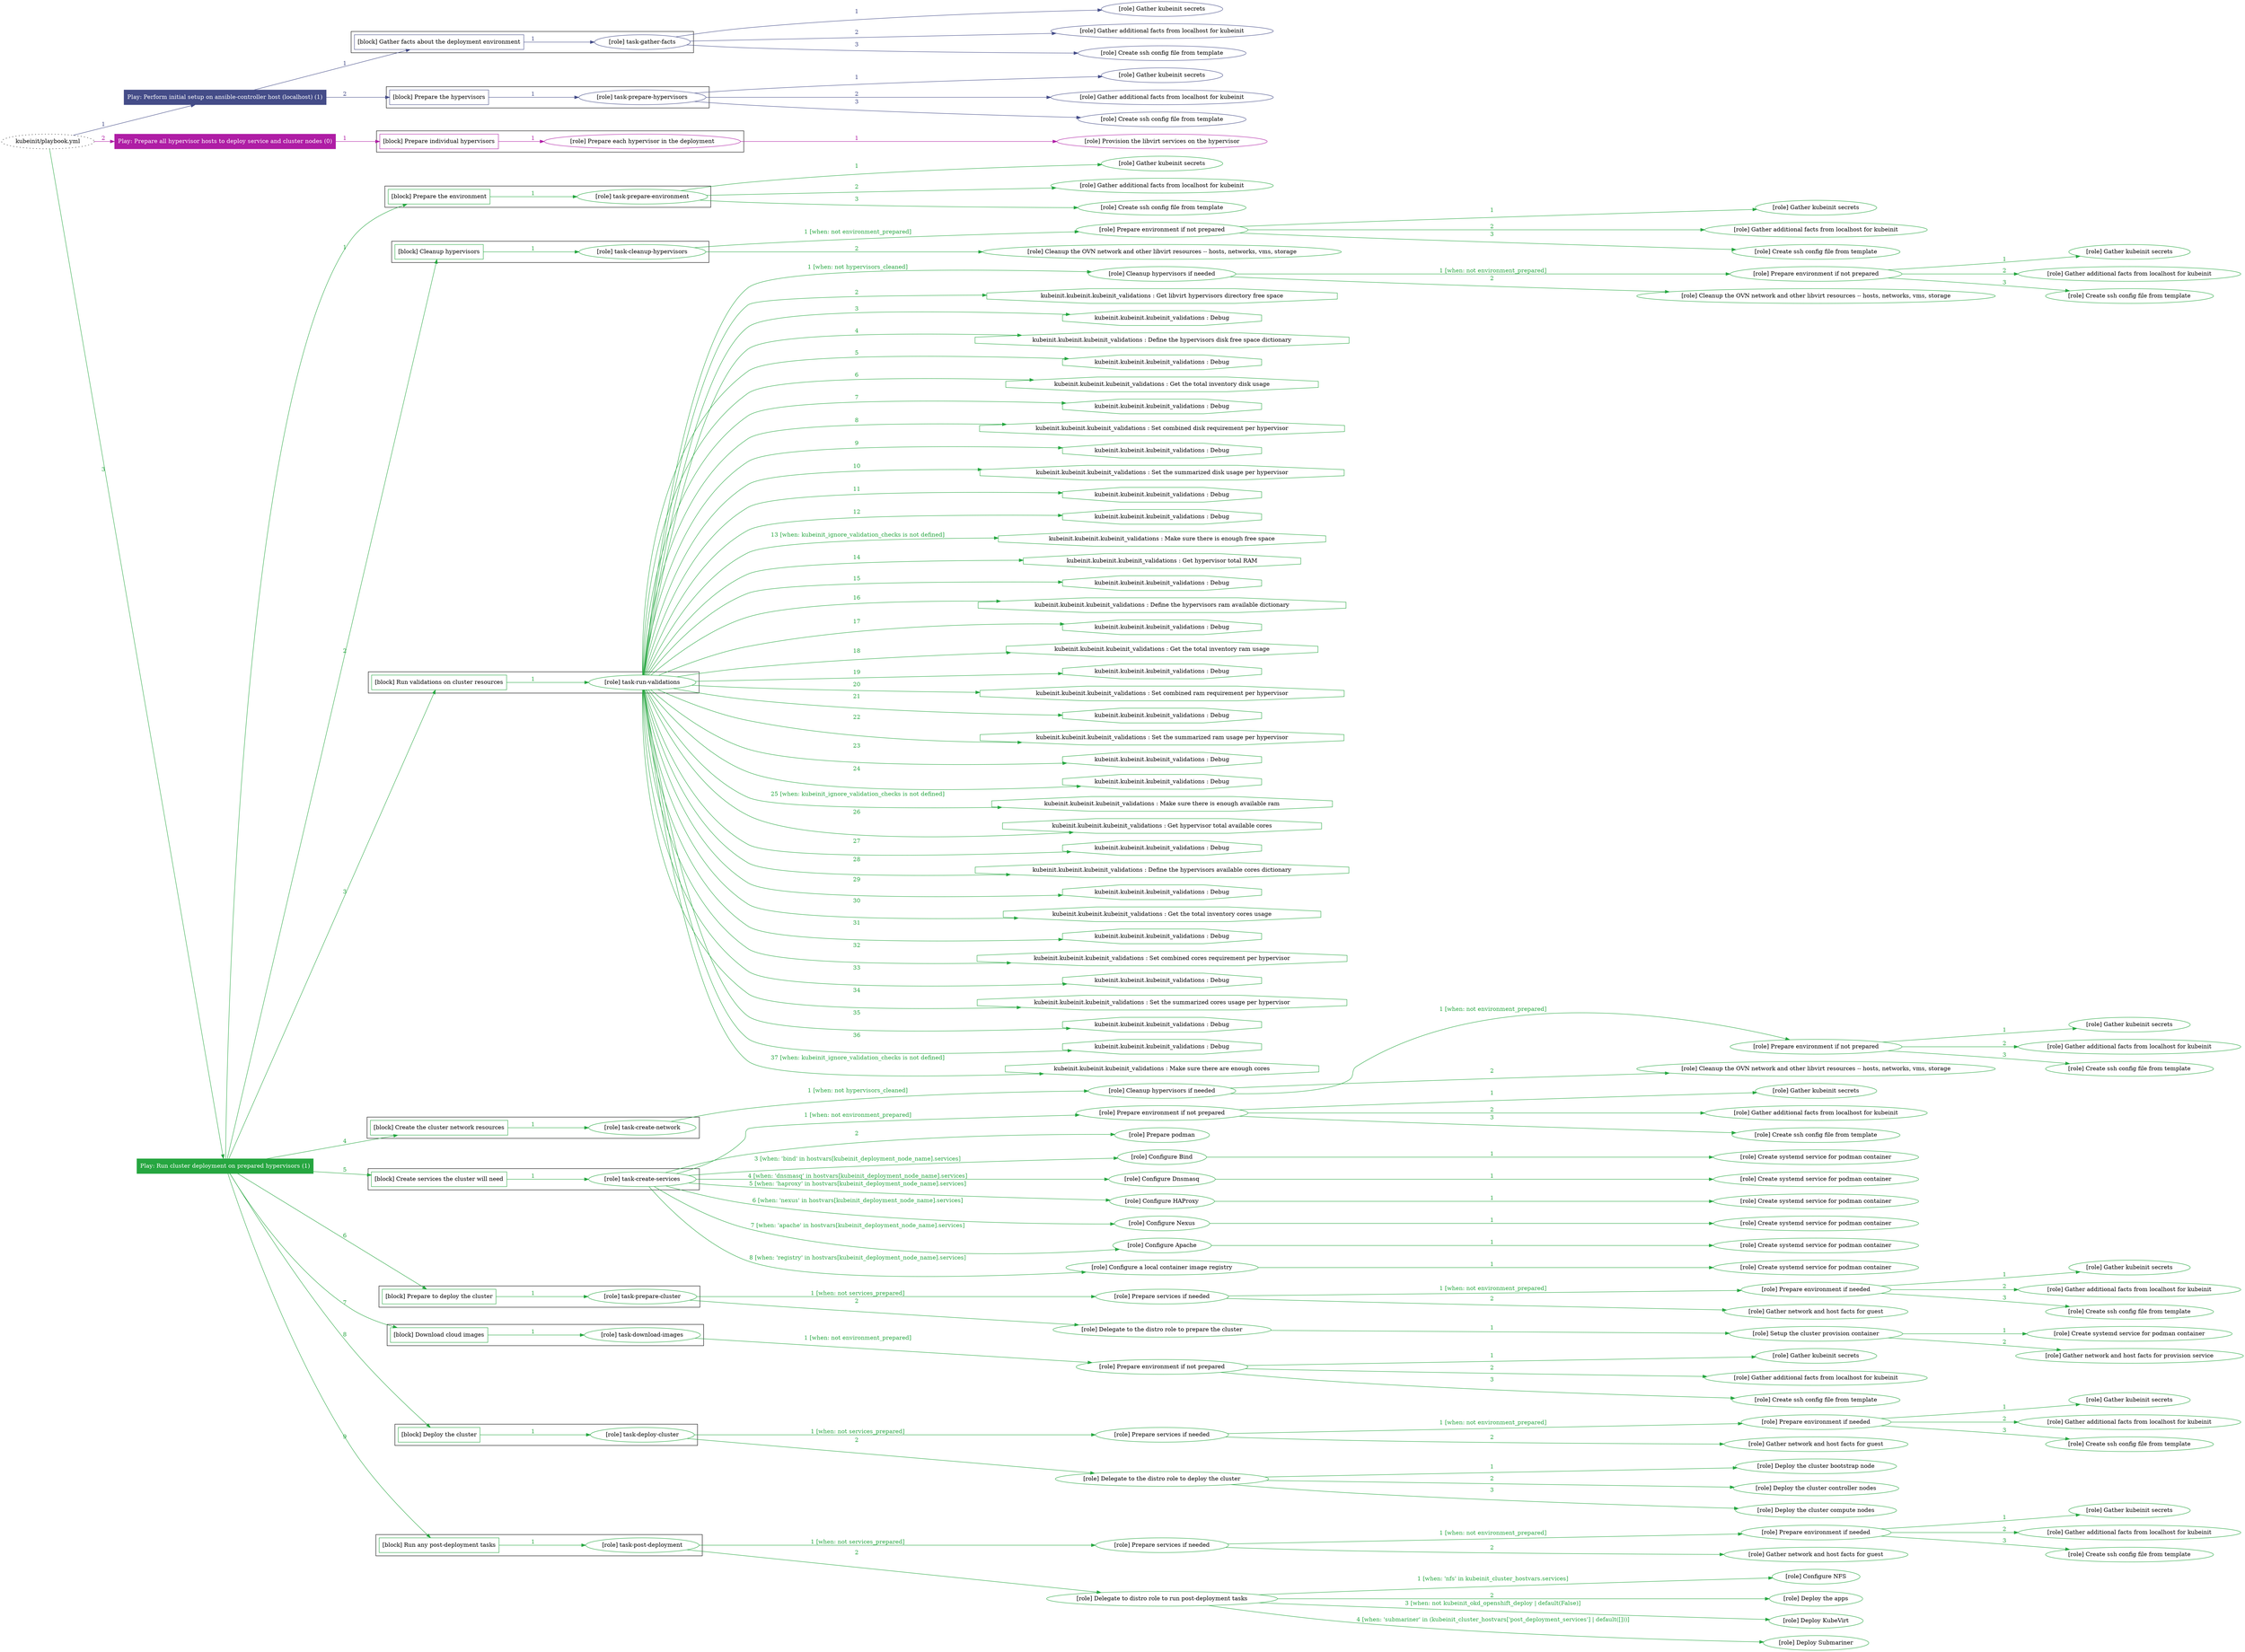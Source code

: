 digraph {
	graph [concentrate=true ordering=in rankdir=LR ratio=fill]
	edge [esep=5 sep=10]
	"kubeinit/playbook.yml" [URL="/home/runner/work/kubeinit/kubeinit/kubeinit/playbook.yml" id=playbook_51c77d20 style=dotted]
	play_8a80372f [label="Play: Perform initial setup on ansible-controller host (localhost) (1)" URL="/home/runner/work/kubeinit/kubeinit/kubeinit/playbook.yml" color="#444c88" fontcolor="#ffffff" id=play_8a80372f shape=box style=filled tooltip=localhost]
	"kubeinit/playbook.yml" -> play_8a80372f [label="1 " color="#444c88" fontcolor="#444c88" id=edge_06dd163d labeltooltip="1 " tooltip="1 "]
	subgraph "Gather kubeinit secrets" {
		role_a8908d92 [label="[role] Gather kubeinit secrets" URL="/home/runner/.ansible/collections/ansible_collections/kubeinit/kubeinit/roles/kubeinit_prepare/tasks/gather_kubeinit_facts.yml" color="#444c88" id=role_a8908d92 tooltip="Gather kubeinit secrets"]
	}
	subgraph "Gather additional facts from localhost for kubeinit" {
		role_93196a17 [label="[role] Gather additional facts from localhost for kubeinit" URL="/home/runner/.ansible/collections/ansible_collections/kubeinit/kubeinit/roles/kubeinit_prepare/tasks/gather_kubeinit_facts.yml" color="#444c88" id=role_93196a17 tooltip="Gather additional facts from localhost for kubeinit"]
	}
	subgraph "Create ssh config file from template" {
		role_f8b63e78 [label="[role] Create ssh config file from template" URL="/home/runner/.ansible/collections/ansible_collections/kubeinit/kubeinit/roles/kubeinit_prepare/tasks/gather_kubeinit_facts.yml" color="#444c88" id=role_f8b63e78 tooltip="Create ssh config file from template"]
	}
	subgraph "task-gather-facts" {
		role_32554074 [label="[role] task-gather-facts" URL="/home/runner/work/kubeinit/kubeinit/kubeinit/playbook.yml" color="#444c88" id=role_32554074 tooltip="task-gather-facts"]
		role_32554074 -> role_a8908d92 [label="1 " color="#444c88" fontcolor="#444c88" id=edge_72b01d41 labeltooltip="1 " tooltip="1 "]
		role_32554074 -> role_93196a17 [label="2 " color="#444c88" fontcolor="#444c88" id=edge_5da0762d labeltooltip="2 " tooltip="2 "]
		role_32554074 -> role_f8b63e78 [label="3 " color="#444c88" fontcolor="#444c88" id=edge_6cb1b8a8 labeltooltip="3 " tooltip="3 "]
	}
	subgraph "Gather kubeinit secrets" {
		role_a410e3ee [label="[role] Gather kubeinit secrets" URL="/home/runner/.ansible/collections/ansible_collections/kubeinit/kubeinit/roles/kubeinit_prepare/tasks/gather_kubeinit_facts.yml" color="#444c88" id=role_a410e3ee tooltip="Gather kubeinit secrets"]
	}
	subgraph "Gather additional facts from localhost for kubeinit" {
		role_1a948e29 [label="[role] Gather additional facts from localhost for kubeinit" URL="/home/runner/.ansible/collections/ansible_collections/kubeinit/kubeinit/roles/kubeinit_prepare/tasks/gather_kubeinit_facts.yml" color="#444c88" id=role_1a948e29 tooltip="Gather additional facts from localhost for kubeinit"]
	}
	subgraph "Create ssh config file from template" {
		role_e65728d4 [label="[role] Create ssh config file from template" URL="/home/runner/.ansible/collections/ansible_collections/kubeinit/kubeinit/roles/kubeinit_prepare/tasks/gather_kubeinit_facts.yml" color="#444c88" id=role_e65728d4 tooltip="Create ssh config file from template"]
	}
	subgraph "task-prepare-hypervisors" {
		role_4c6cba98 [label="[role] task-prepare-hypervisors" URL="/home/runner/work/kubeinit/kubeinit/kubeinit/playbook.yml" color="#444c88" id=role_4c6cba98 tooltip="task-prepare-hypervisors"]
		role_4c6cba98 -> role_a410e3ee [label="1 " color="#444c88" fontcolor="#444c88" id=edge_3980ddc7 labeltooltip="1 " tooltip="1 "]
		role_4c6cba98 -> role_1a948e29 [label="2 " color="#444c88" fontcolor="#444c88" id=edge_324332d3 labeltooltip="2 " tooltip="2 "]
		role_4c6cba98 -> role_e65728d4 [label="3 " color="#444c88" fontcolor="#444c88" id=edge_57b89b4f labeltooltip="3 " tooltip="3 "]
	}
	subgraph "Play: Perform initial setup on ansible-controller host (localhost) (1)" {
		play_8a80372f -> block_e12aa7e9 [label=1 color="#444c88" fontcolor="#444c88" id=edge_59575871 labeltooltip=1 tooltip=1]
		subgraph cluster_block_e12aa7e9 {
			block_e12aa7e9 [label="[block] Gather facts about the deployment environment" URL="/home/runner/work/kubeinit/kubeinit/kubeinit/playbook.yml" color="#444c88" id=block_e12aa7e9 labeltooltip="Gather facts about the deployment environment" shape=box tooltip="Gather facts about the deployment environment"]
			block_e12aa7e9 -> role_32554074 [label="1 " color="#444c88" fontcolor="#444c88" id=edge_306a6fd1 labeltooltip="1 " tooltip="1 "]
		}
		play_8a80372f -> block_f9a291a0 [label=2 color="#444c88" fontcolor="#444c88" id=edge_3befd176 labeltooltip=2 tooltip=2]
		subgraph cluster_block_f9a291a0 {
			block_f9a291a0 [label="[block] Prepare the hypervisors" URL="/home/runner/work/kubeinit/kubeinit/kubeinit/playbook.yml" color="#444c88" id=block_f9a291a0 labeltooltip="Prepare the hypervisors" shape=box tooltip="Prepare the hypervisors"]
			block_f9a291a0 -> role_4c6cba98 [label="1 " color="#444c88" fontcolor="#444c88" id=edge_6bbb6e7f labeltooltip="1 " tooltip="1 "]
		}
	}
	play_2bbd8524 [label="Play: Prepare all hypervisor hosts to deploy service and cluster nodes (0)" URL="/home/runner/work/kubeinit/kubeinit/kubeinit/playbook.yml" color="#af1da5" fontcolor="#ffffff" id=play_2bbd8524 shape=box style=filled tooltip="Play: Prepare all hypervisor hosts to deploy service and cluster nodes (0)"]
	"kubeinit/playbook.yml" -> play_2bbd8524 [label="2 " color="#af1da5" fontcolor="#af1da5" id=edge_ffbacde1 labeltooltip="2 " tooltip="2 "]
	subgraph "Provision the libvirt services on the hypervisor" {
		role_8a170098 [label="[role] Provision the libvirt services on the hypervisor" URL="/home/runner/.ansible/collections/ansible_collections/kubeinit/kubeinit/roles/kubeinit_prepare/tasks/prepare_hypervisor.yml" color="#af1da5" id=role_8a170098 tooltip="Provision the libvirt services on the hypervisor"]
	}
	subgraph "Prepare each hypervisor in the deployment" {
		role_c2ada220 [label="[role] Prepare each hypervisor in the deployment" URL="/home/runner/work/kubeinit/kubeinit/kubeinit/playbook.yml" color="#af1da5" id=role_c2ada220 tooltip="Prepare each hypervisor in the deployment"]
		role_c2ada220 -> role_8a170098 [label="1 " color="#af1da5" fontcolor="#af1da5" id=edge_124770a4 labeltooltip="1 " tooltip="1 "]
	}
	subgraph "Play: Prepare all hypervisor hosts to deploy service and cluster nodes (0)" {
		play_2bbd8524 -> block_9ad1a11c [label=1 color="#af1da5" fontcolor="#af1da5" id=edge_7fa048d1 labeltooltip=1 tooltip=1]
		subgraph cluster_block_9ad1a11c {
			block_9ad1a11c [label="[block] Prepare individual hypervisors" URL="/home/runner/work/kubeinit/kubeinit/kubeinit/playbook.yml" color="#af1da5" id=block_9ad1a11c labeltooltip="Prepare individual hypervisors" shape=box tooltip="Prepare individual hypervisors"]
			block_9ad1a11c -> role_c2ada220 [label="1 " color="#af1da5" fontcolor="#af1da5" id=edge_427c77bf labeltooltip="1 " tooltip="1 "]
		}
	}
	play_72b50c83 [label="Play: Run cluster deployment on prepared hypervisors (1)" URL="/home/runner/work/kubeinit/kubeinit/kubeinit/playbook.yml" color="#26a640" fontcolor="#ffffff" id=play_72b50c83 shape=box style=filled tooltip=localhost]
	"kubeinit/playbook.yml" -> play_72b50c83 [label="3 " color="#26a640" fontcolor="#26a640" id=edge_d31336dd labeltooltip="3 " tooltip="3 "]
	subgraph "Gather kubeinit secrets" {
		role_713c314d [label="[role] Gather kubeinit secrets" URL="/home/runner/.ansible/collections/ansible_collections/kubeinit/kubeinit/roles/kubeinit_prepare/tasks/gather_kubeinit_facts.yml" color="#26a640" id=role_713c314d tooltip="Gather kubeinit secrets"]
	}
	subgraph "Gather additional facts from localhost for kubeinit" {
		role_19a96282 [label="[role] Gather additional facts from localhost for kubeinit" URL="/home/runner/.ansible/collections/ansible_collections/kubeinit/kubeinit/roles/kubeinit_prepare/tasks/gather_kubeinit_facts.yml" color="#26a640" id=role_19a96282 tooltip="Gather additional facts from localhost for kubeinit"]
	}
	subgraph "Create ssh config file from template" {
		role_cd95cdf9 [label="[role] Create ssh config file from template" URL="/home/runner/.ansible/collections/ansible_collections/kubeinit/kubeinit/roles/kubeinit_prepare/tasks/gather_kubeinit_facts.yml" color="#26a640" id=role_cd95cdf9 tooltip="Create ssh config file from template"]
	}
	subgraph "task-prepare-environment" {
		role_9decf906 [label="[role] task-prepare-environment" URL="/home/runner/work/kubeinit/kubeinit/kubeinit/playbook.yml" color="#26a640" id=role_9decf906 tooltip="task-prepare-environment"]
		role_9decf906 -> role_713c314d [label="1 " color="#26a640" fontcolor="#26a640" id=edge_ef58e2a3 labeltooltip="1 " tooltip="1 "]
		role_9decf906 -> role_19a96282 [label="2 " color="#26a640" fontcolor="#26a640" id=edge_e352e698 labeltooltip="2 " tooltip="2 "]
		role_9decf906 -> role_cd95cdf9 [label="3 " color="#26a640" fontcolor="#26a640" id=edge_48d1c934 labeltooltip="3 " tooltip="3 "]
	}
	subgraph "Gather kubeinit secrets" {
		role_fba57734 [label="[role] Gather kubeinit secrets" URL="/home/runner/.ansible/collections/ansible_collections/kubeinit/kubeinit/roles/kubeinit_prepare/tasks/gather_kubeinit_facts.yml" color="#26a640" id=role_fba57734 tooltip="Gather kubeinit secrets"]
	}
	subgraph "Gather additional facts from localhost for kubeinit" {
		role_56ec65d1 [label="[role] Gather additional facts from localhost for kubeinit" URL="/home/runner/.ansible/collections/ansible_collections/kubeinit/kubeinit/roles/kubeinit_prepare/tasks/gather_kubeinit_facts.yml" color="#26a640" id=role_56ec65d1 tooltip="Gather additional facts from localhost for kubeinit"]
	}
	subgraph "Create ssh config file from template" {
		role_019df5cf [label="[role] Create ssh config file from template" URL="/home/runner/.ansible/collections/ansible_collections/kubeinit/kubeinit/roles/kubeinit_prepare/tasks/gather_kubeinit_facts.yml" color="#26a640" id=role_019df5cf tooltip="Create ssh config file from template"]
	}
	subgraph "Prepare environment if not prepared" {
		role_a1da745a [label="[role] Prepare environment if not prepared" URL="/home/runner/.ansible/collections/ansible_collections/kubeinit/kubeinit/roles/kubeinit_prepare/tasks/cleanup_hypervisors.yml" color="#26a640" id=role_a1da745a tooltip="Prepare environment if not prepared"]
		role_a1da745a -> role_fba57734 [label="1 " color="#26a640" fontcolor="#26a640" id=edge_b1846edb labeltooltip="1 " tooltip="1 "]
		role_a1da745a -> role_56ec65d1 [label="2 " color="#26a640" fontcolor="#26a640" id=edge_e7032feb labeltooltip="2 " tooltip="2 "]
		role_a1da745a -> role_019df5cf [label="3 " color="#26a640" fontcolor="#26a640" id=edge_25e38689 labeltooltip="3 " tooltip="3 "]
	}
	subgraph "Cleanup the OVN network and other libvirt resources -- hosts, networks, vms, storage" {
		role_4dc093a6 [label="[role] Cleanup the OVN network and other libvirt resources -- hosts, networks, vms, storage" URL="/home/runner/.ansible/collections/ansible_collections/kubeinit/kubeinit/roles/kubeinit_prepare/tasks/cleanup_hypervisors.yml" color="#26a640" id=role_4dc093a6 tooltip="Cleanup the OVN network and other libvirt resources -- hosts, networks, vms, storage"]
	}
	subgraph "task-cleanup-hypervisors" {
		role_1bd3c3b2 [label="[role] task-cleanup-hypervisors" URL="/home/runner/work/kubeinit/kubeinit/kubeinit/playbook.yml" color="#26a640" id=role_1bd3c3b2 tooltip="task-cleanup-hypervisors"]
		role_1bd3c3b2 -> role_a1da745a [label="1 [when: not environment_prepared]" color="#26a640" fontcolor="#26a640" id=edge_1998ac39 labeltooltip="1 [when: not environment_prepared]" tooltip="1 [when: not environment_prepared]"]
		role_1bd3c3b2 -> role_4dc093a6 [label="2 " color="#26a640" fontcolor="#26a640" id=edge_7aec18bd labeltooltip="2 " tooltip="2 "]
	}
	subgraph "Gather kubeinit secrets" {
		role_025e2419 [label="[role] Gather kubeinit secrets" URL="/home/runner/.ansible/collections/ansible_collections/kubeinit/kubeinit/roles/kubeinit_prepare/tasks/gather_kubeinit_facts.yml" color="#26a640" id=role_025e2419 tooltip="Gather kubeinit secrets"]
	}
	subgraph "Gather additional facts from localhost for kubeinit" {
		role_9ff29bcb [label="[role] Gather additional facts from localhost for kubeinit" URL="/home/runner/.ansible/collections/ansible_collections/kubeinit/kubeinit/roles/kubeinit_prepare/tasks/gather_kubeinit_facts.yml" color="#26a640" id=role_9ff29bcb tooltip="Gather additional facts from localhost for kubeinit"]
	}
	subgraph "Create ssh config file from template" {
		role_9785391e [label="[role] Create ssh config file from template" URL="/home/runner/.ansible/collections/ansible_collections/kubeinit/kubeinit/roles/kubeinit_prepare/tasks/gather_kubeinit_facts.yml" color="#26a640" id=role_9785391e tooltip="Create ssh config file from template"]
	}
	subgraph "Prepare environment if not prepared" {
		role_7219b047 [label="[role] Prepare environment if not prepared" URL="/home/runner/.ansible/collections/ansible_collections/kubeinit/kubeinit/roles/kubeinit_prepare/tasks/cleanup_hypervisors.yml" color="#26a640" id=role_7219b047 tooltip="Prepare environment if not prepared"]
		role_7219b047 -> role_025e2419 [label="1 " color="#26a640" fontcolor="#26a640" id=edge_53d9e13b labeltooltip="1 " tooltip="1 "]
		role_7219b047 -> role_9ff29bcb [label="2 " color="#26a640" fontcolor="#26a640" id=edge_1deb97ef labeltooltip="2 " tooltip="2 "]
		role_7219b047 -> role_9785391e [label="3 " color="#26a640" fontcolor="#26a640" id=edge_fa89f279 labeltooltip="3 " tooltip="3 "]
	}
	subgraph "Cleanup the OVN network and other libvirt resources -- hosts, networks, vms, storage" {
		role_f47936b2 [label="[role] Cleanup the OVN network and other libvirt resources -- hosts, networks, vms, storage" URL="/home/runner/.ansible/collections/ansible_collections/kubeinit/kubeinit/roles/kubeinit_prepare/tasks/cleanup_hypervisors.yml" color="#26a640" id=role_f47936b2 tooltip="Cleanup the OVN network and other libvirt resources -- hosts, networks, vms, storage"]
	}
	subgraph "Cleanup hypervisors if needed" {
		role_ea2319a2 [label="[role] Cleanup hypervisors if needed" URL="/home/runner/.ansible/collections/ansible_collections/kubeinit/kubeinit/roles/kubeinit_validations/tasks/main.yml" color="#26a640" id=role_ea2319a2 tooltip="Cleanup hypervisors if needed"]
		role_ea2319a2 -> role_7219b047 [label="1 [when: not environment_prepared]" color="#26a640" fontcolor="#26a640" id=edge_b7fd1b54 labeltooltip="1 [when: not environment_prepared]" tooltip="1 [when: not environment_prepared]"]
		role_ea2319a2 -> role_f47936b2 [label="2 " color="#26a640" fontcolor="#26a640" id=edge_88353693 labeltooltip="2 " tooltip="2 "]
	}
	subgraph "task-run-validations" {
		role_e25eae32 [label="[role] task-run-validations" URL="/home/runner/work/kubeinit/kubeinit/kubeinit/playbook.yml" color="#26a640" id=role_e25eae32 tooltip="task-run-validations"]
		role_e25eae32 -> role_ea2319a2 [label="1 [when: not hypervisors_cleaned]" color="#26a640" fontcolor="#26a640" id=edge_77b5cb89 labeltooltip="1 [when: not hypervisors_cleaned]" tooltip="1 [when: not hypervisors_cleaned]"]
		task_821eff3d [label="kubeinit.kubeinit.kubeinit_validations : Get libvirt hypervisors directory free space" URL="/home/runner/.ansible/collections/ansible_collections/kubeinit/kubeinit/roles/kubeinit_validations/tasks/10_libvirt_free_space.yml" color="#26a640" id=task_821eff3d shape=octagon tooltip="kubeinit.kubeinit.kubeinit_validations : Get libvirt hypervisors directory free space"]
		role_e25eae32 -> task_821eff3d [label="2 " color="#26a640" fontcolor="#26a640" id=edge_8752409d labeltooltip="2 " tooltip="2 "]
		task_31bdd39a [label="kubeinit.kubeinit.kubeinit_validations : Debug" URL="/home/runner/.ansible/collections/ansible_collections/kubeinit/kubeinit/roles/kubeinit_validations/tasks/10_libvirt_free_space.yml" color="#26a640" id=task_31bdd39a shape=octagon tooltip="kubeinit.kubeinit.kubeinit_validations : Debug"]
		role_e25eae32 -> task_31bdd39a [label="3 " color="#26a640" fontcolor="#26a640" id=edge_11ab8c56 labeltooltip="3 " tooltip="3 "]
		task_639454d9 [label="kubeinit.kubeinit.kubeinit_validations : Define the hypervisors disk free space dictionary" URL="/home/runner/.ansible/collections/ansible_collections/kubeinit/kubeinit/roles/kubeinit_validations/tasks/10_libvirt_free_space.yml" color="#26a640" id=task_639454d9 shape=octagon tooltip="kubeinit.kubeinit.kubeinit_validations : Define the hypervisors disk free space dictionary"]
		role_e25eae32 -> task_639454d9 [label="4 " color="#26a640" fontcolor="#26a640" id=edge_7b0aeacb labeltooltip="4 " tooltip="4 "]
		task_50cbc7b4 [label="kubeinit.kubeinit.kubeinit_validations : Debug" URL="/home/runner/.ansible/collections/ansible_collections/kubeinit/kubeinit/roles/kubeinit_validations/tasks/10_libvirt_free_space.yml" color="#26a640" id=task_50cbc7b4 shape=octagon tooltip="kubeinit.kubeinit.kubeinit_validations : Debug"]
		role_e25eae32 -> task_50cbc7b4 [label="5 " color="#26a640" fontcolor="#26a640" id=edge_d3958965 labeltooltip="5 " tooltip="5 "]
		task_4e81c7f4 [label="kubeinit.kubeinit.kubeinit_validations : Get the total inventory disk usage" URL="/home/runner/.ansible/collections/ansible_collections/kubeinit/kubeinit/roles/kubeinit_validations/tasks/10_libvirt_free_space.yml" color="#26a640" id=task_4e81c7f4 shape=octagon tooltip="kubeinit.kubeinit.kubeinit_validations : Get the total inventory disk usage"]
		role_e25eae32 -> task_4e81c7f4 [label="6 " color="#26a640" fontcolor="#26a640" id=edge_36f6bd67 labeltooltip="6 " tooltip="6 "]
		task_6baa8211 [label="kubeinit.kubeinit.kubeinit_validations : Debug" URL="/home/runner/.ansible/collections/ansible_collections/kubeinit/kubeinit/roles/kubeinit_validations/tasks/10_libvirt_free_space.yml" color="#26a640" id=task_6baa8211 shape=octagon tooltip="kubeinit.kubeinit.kubeinit_validations : Debug"]
		role_e25eae32 -> task_6baa8211 [label="7 " color="#26a640" fontcolor="#26a640" id=edge_e115e8f1 labeltooltip="7 " tooltip="7 "]
		task_5618b467 [label="kubeinit.kubeinit.kubeinit_validations : Set combined disk requirement per hypervisor" URL="/home/runner/.ansible/collections/ansible_collections/kubeinit/kubeinit/roles/kubeinit_validations/tasks/10_libvirt_free_space.yml" color="#26a640" id=task_5618b467 shape=octagon tooltip="kubeinit.kubeinit.kubeinit_validations : Set combined disk requirement per hypervisor"]
		role_e25eae32 -> task_5618b467 [label="8 " color="#26a640" fontcolor="#26a640" id=edge_a907d5f5 labeltooltip="8 " tooltip="8 "]
		task_e92d875b [label="kubeinit.kubeinit.kubeinit_validations : Debug" URL="/home/runner/.ansible/collections/ansible_collections/kubeinit/kubeinit/roles/kubeinit_validations/tasks/10_libvirt_free_space.yml" color="#26a640" id=task_e92d875b shape=octagon tooltip="kubeinit.kubeinit.kubeinit_validations : Debug"]
		role_e25eae32 -> task_e92d875b [label="9 " color="#26a640" fontcolor="#26a640" id=edge_606593e4 labeltooltip="9 " tooltip="9 "]
		task_7af0259f [label="kubeinit.kubeinit.kubeinit_validations : Set the summarized disk usage per hypervisor" URL="/home/runner/.ansible/collections/ansible_collections/kubeinit/kubeinit/roles/kubeinit_validations/tasks/10_libvirt_free_space.yml" color="#26a640" id=task_7af0259f shape=octagon tooltip="kubeinit.kubeinit.kubeinit_validations : Set the summarized disk usage per hypervisor"]
		role_e25eae32 -> task_7af0259f [label="10 " color="#26a640" fontcolor="#26a640" id=edge_e8dba7d3 labeltooltip="10 " tooltip="10 "]
		task_c891cc3d [label="kubeinit.kubeinit.kubeinit_validations : Debug" URL="/home/runner/.ansible/collections/ansible_collections/kubeinit/kubeinit/roles/kubeinit_validations/tasks/10_libvirt_free_space.yml" color="#26a640" id=task_c891cc3d shape=octagon tooltip="kubeinit.kubeinit.kubeinit_validations : Debug"]
		role_e25eae32 -> task_c891cc3d [label="11 " color="#26a640" fontcolor="#26a640" id=edge_42ec493e labeltooltip="11 " tooltip="11 "]
		task_bed41d33 [label="kubeinit.kubeinit.kubeinit_validations : Debug" URL="/home/runner/.ansible/collections/ansible_collections/kubeinit/kubeinit/roles/kubeinit_validations/tasks/10_libvirt_free_space.yml" color="#26a640" id=task_bed41d33 shape=octagon tooltip="kubeinit.kubeinit.kubeinit_validations : Debug"]
		role_e25eae32 -> task_bed41d33 [label="12 " color="#26a640" fontcolor="#26a640" id=edge_8b1f6e40 labeltooltip="12 " tooltip="12 "]
		task_12903d99 [label="kubeinit.kubeinit.kubeinit_validations : Make sure there is enough free space" URL="/home/runner/.ansible/collections/ansible_collections/kubeinit/kubeinit/roles/kubeinit_validations/tasks/10_libvirt_free_space.yml" color="#26a640" id=task_12903d99 shape=octagon tooltip="kubeinit.kubeinit.kubeinit_validations : Make sure there is enough free space"]
		role_e25eae32 -> task_12903d99 [label="13 [when: kubeinit_ignore_validation_checks is not defined]" color="#26a640" fontcolor="#26a640" id=edge_76ba6769 labeltooltip="13 [when: kubeinit_ignore_validation_checks is not defined]" tooltip="13 [when: kubeinit_ignore_validation_checks is not defined]"]
		task_b2cd8414 [label="kubeinit.kubeinit.kubeinit_validations : Get hypervisor total RAM" URL="/home/runner/.ansible/collections/ansible_collections/kubeinit/kubeinit/roles/kubeinit_validations/tasks/20_libvirt_available_ram.yml" color="#26a640" id=task_b2cd8414 shape=octagon tooltip="kubeinit.kubeinit.kubeinit_validations : Get hypervisor total RAM"]
		role_e25eae32 -> task_b2cd8414 [label="14 " color="#26a640" fontcolor="#26a640" id=edge_c2def00f labeltooltip="14 " tooltip="14 "]
		task_8049055e [label="kubeinit.kubeinit.kubeinit_validations : Debug" URL="/home/runner/.ansible/collections/ansible_collections/kubeinit/kubeinit/roles/kubeinit_validations/tasks/20_libvirt_available_ram.yml" color="#26a640" id=task_8049055e shape=octagon tooltip="kubeinit.kubeinit.kubeinit_validations : Debug"]
		role_e25eae32 -> task_8049055e [label="15 " color="#26a640" fontcolor="#26a640" id=edge_895d3772 labeltooltip="15 " tooltip="15 "]
		task_c847a214 [label="kubeinit.kubeinit.kubeinit_validations : Define the hypervisors ram available dictionary" URL="/home/runner/.ansible/collections/ansible_collections/kubeinit/kubeinit/roles/kubeinit_validations/tasks/20_libvirt_available_ram.yml" color="#26a640" id=task_c847a214 shape=octagon tooltip="kubeinit.kubeinit.kubeinit_validations : Define the hypervisors ram available dictionary"]
		role_e25eae32 -> task_c847a214 [label="16 " color="#26a640" fontcolor="#26a640" id=edge_2039bcf5 labeltooltip="16 " tooltip="16 "]
		task_bcea53f7 [label="kubeinit.kubeinit.kubeinit_validations : Debug" URL="/home/runner/.ansible/collections/ansible_collections/kubeinit/kubeinit/roles/kubeinit_validations/tasks/20_libvirt_available_ram.yml" color="#26a640" id=task_bcea53f7 shape=octagon tooltip="kubeinit.kubeinit.kubeinit_validations : Debug"]
		role_e25eae32 -> task_bcea53f7 [label="17 " color="#26a640" fontcolor="#26a640" id=edge_309a61ae labeltooltip="17 " tooltip="17 "]
		task_813811cf [label="kubeinit.kubeinit.kubeinit_validations : Get the total inventory ram usage" URL="/home/runner/.ansible/collections/ansible_collections/kubeinit/kubeinit/roles/kubeinit_validations/tasks/20_libvirt_available_ram.yml" color="#26a640" id=task_813811cf shape=octagon tooltip="kubeinit.kubeinit.kubeinit_validations : Get the total inventory ram usage"]
		role_e25eae32 -> task_813811cf [label="18 " color="#26a640" fontcolor="#26a640" id=edge_5ae306d5 labeltooltip="18 " tooltip="18 "]
		task_2fc409be [label="kubeinit.kubeinit.kubeinit_validations : Debug" URL="/home/runner/.ansible/collections/ansible_collections/kubeinit/kubeinit/roles/kubeinit_validations/tasks/20_libvirt_available_ram.yml" color="#26a640" id=task_2fc409be shape=octagon tooltip="kubeinit.kubeinit.kubeinit_validations : Debug"]
		role_e25eae32 -> task_2fc409be [label="19 " color="#26a640" fontcolor="#26a640" id=edge_af1adfdc labeltooltip="19 " tooltip="19 "]
		task_97d836f7 [label="kubeinit.kubeinit.kubeinit_validations : Set combined ram requirement per hypervisor" URL="/home/runner/.ansible/collections/ansible_collections/kubeinit/kubeinit/roles/kubeinit_validations/tasks/20_libvirt_available_ram.yml" color="#26a640" id=task_97d836f7 shape=octagon tooltip="kubeinit.kubeinit.kubeinit_validations : Set combined ram requirement per hypervisor"]
		role_e25eae32 -> task_97d836f7 [label="20 " color="#26a640" fontcolor="#26a640" id=edge_1a996182 labeltooltip="20 " tooltip="20 "]
		task_b6076ed8 [label="kubeinit.kubeinit.kubeinit_validations : Debug" URL="/home/runner/.ansible/collections/ansible_collections/kubeinit/kubeinit/roles/kubeinit_validations/tasks/20_libvirt_available_ram.yml" color="#26a640" id=task_b6076ed8 shape=octagon tooltip="kubeinit.kubeinit.kubeinit_validations : Debug"]
		role_e25eae32 -> task_b6076ed8 [label="21 " color="#26a640" fontcolor="#26a640" id=edge_f5c8e8ce labeltooltip="21 " tooltip="21 "]
		task_371158ea [label="kubeinit.kubeinit.kubeinit_validations : Set the summarized ram usage per hypervisor" URL="/home/runner/.ansible/collections/ansible_collections/kubeinit/kubeinit/roles/kubeinit_validations/tasks/20_libvirt_available_ram.yml" color="#26a640" id=task_371158ea shape=octagon tooltip="kubeinit.kubeinit.kubeinit_validations : Set the summarized ram usage per hypervisor"]
		role_e25eae32 -> task_371158ea [label="22 " color="#26a640" fontcolor="#26a640" id=edge_dff71eba labeltooltip="22 " tooltip="22 "]
		task_1dd6e924 [label="kubeinit.kubeinit.kubeinit_validations : Debug" URL="/home/runner/.ansible/collections/ansible_collections/kubeinit/kubeinit/roles/kubeinit_validations/tasks/20_libvirt_available_ram.yml" color="#26a640" id=task_1dd6e924 shape=octagon tooltip="kubeinit.kubeinit.kubeinit_validations : Debug"]
		role_e25eae32 -> task_1dd6e924 [label="23 " color="#26a640" fontcolor="#26a640" id=edge_d19f9d07 labeltooltip="23 " tooltip="23 "]
		task_13b4a18c [label="kubeinit.kubeinit.kubeinit_validations : Debug" URL="/home/runner/.ansible/collections/ansible_collections/kubeinit/kubeinit/roles/kubeinit_validations/tasks/20_libvirt_available_ram.yml" color="#26a640" id=task_13b4a18c shape=octagon tooltip="kubeinit.kubeinit.kubeinit_validations : Debug"]
		role_e25eae32 -> task_13b4a18c [label="24 " color="#26a640" fontcolor="#26a640" id=edge_3bc2295d labeltooltip="24 " tooltip="24 "]
		task_2198eede [label="kubeinit.kubeinit.kubeinit_validations : Make sure there is enough available ram" URL="/home/runner/.ansible/collections/ansible_collections/kubeinit/kubeinit/roles/kubeinit_validations/tasks/20_libvirt_available_ram.yml" color="#26a640" id=task_2198eede shape=octagon tooltip="kubeinit.kubeinit.kubeinit_validations : Make sure there is enough available ram"]
		role_e25eae32 -> task_2198eede [label="25 [when: kubeinit_ignore_validation_checks is not defined]" color="#26a640" fontcolor="#26a640" id=edge_d1e97947 labeltooltip="25 [when: kubeinit_ignore_validation_checks is not defined]" tooltip="25 [when: kubeinit_ignore_validation_checks is not defined]"]
		task_ed79aa0b [label="kubeinit.kubeinit.kubeinit_validations : Get hypervisor total available cores" URL="/home/runner/.ansible/collections/ansible_collections/kubeinit/kubeinit/roles/kubeinit_validations/tasks/30_libvirt_check_cpu_cores.yml" color="#26a640" id=task_ed79aa0b shape=octagon tooltip="kubeinit.kubeinit.kubeinit_validations : Get hypervisor total available cores"]
		role_e25eae32 -> task_ed79aa0b [label="26 " color="#26a640" fontcolor="#26a640" id=edge_1c65e66b labeltooltip="26 " tooltip="26 "]
		task_594cc4bd [label="kubeinit.kubeinit.kubeinit_validations : Debug" URL="/home/runner/.ansible/collections/ansible_collections/kubeinit/kubeinit/roles/kubeinit_validations/tasks/30_libvirt_check_cpu_cores.yml" color="#26a640" id=task_594cc4bd shape=octagon tooltip="kubeinit.kubeinit.kubeinit_validations : Debug"]
		role_e25eae32 -> task_594cc4bd [label="27 " color="#26a640" fontcolor="#26a640" id=edge_303fb4e7 labeltooltip="27 " tooltip="27 "]
		task_24ff99a6 [label="kubeinit.kubeinit.kubeinit_validations : Define the hypervisors available cores dictionary" URL="/home/runner/.ansible/collections/ansible_collections/kubeinit/kubeinit/roles/kubeinit_validations/tasks/30_libvirt_check_cpu_cores.yml" color="#26a640" id=task_24ff99a6 shape=octagon tooltip="kubeinit.kubeinit.kubeinit_validations : Define the hypervisors available cores dictionary"]
		role_e25eae32 -> task_24ff99a6 [label="28 " color="#26a640" fontcolor="#26a640" id=edge_b8ea6d9c labeltooltip="28 " tooltip="28 "]
		task_ffd25a1c [label="kubeinit.kubeinit.kubeinit_validations : Debug" URL="/home/runner/.ansible/collections/ansible_collections/kubeinit/kubeinit/roles/kubeinit_validations/tasks/30_libvirt_check_cpu_cores.yml" color="#26a640" id=task_ffd25a1c shape=octagon tooltip="kubeinit.kubeinit.kubeinit_validations : Debug"]
		role_e25eae32 -> task_ffd25a1c [label="29 " color="#26a640" fontcolor="#26a640" id=edge_e911c1c3 labeltooltip="29 " tooltip="29 "]
		task_9336e39e [label="kubeinit.kubeinit.kubeinit_validations : Get the total inventory cores usage" URL="/home/runner/.ansible/collections/ansible_collections/kubeinit/kubeinit/roles/kubeinit_validations/tasks/30_libvirt_check_cpu_cores.yml" color="#26a640" id=task_9336e39e shape=octagon tooltip="kubeinit.kubeinit.kubeinit_validations : Get the total inventory cores usage"]
		role_e25eae32 -> task_9336e39e [label="30 " color="#26a640" fontcolor="#26a640" id=edge_58a06080 labeltooltip="30 " tooltip="30 "]
		task_67526a0a [label="kubeinit.kubeinit.kubeinit_validations : Debug" URL="/home/runner/.ansible/collections/ansible_collections/kubeinit/kubeinit/roles/kubeinit_validations/tasks/30_libvirt_check_cpu_cores.yml" color="#26a640" id=task_67526a0a shape=octagon tooltip="kubeinit.kubeinit.kubeinit_validations : Debug"]
		role_e25eae32 -> task_67526a0a [label="31 " color="#26a640" fontcolor="#26a640" id=edge_03c43be9 labeltooltip="31 " tooltip="31 "]
		task_2531d9de [label="kubeinit.kubeinit.kubeinit_validations : Set combined cores requirement per hypervisor" URL="/home/runner/.ansible/collections/ansible_collections/kubeinit/kubeinit/roles/kubeinit_validations/tasks/30_libvirt_check_cpu_cores.yml" color="#26a640" id=task_2531d9de shape=octagon tooltip="kubeinit.kubeinit.kubeinit_validations : Set combined cores requirement per hypervisor"]
		role_e25eae32 -> task_2531d9de [label="32 " color="#26a640" fontcolor="#26a640" id=edge_83034a67 labeltooltip="32 " tooltip="32 "]
		task_ab55fd4b [label="kubeinit.kubeinit.kubeinit_validations : Debug" URL="/home/runner/.ansible/collections/ansible_collections/kubeinit/kubeinit/roles/kubeinit_validations/tasks/30_libvirt_check_cpu_cores.yml" color="#26a640" id=task_ab55fd4b shape=octagon tooltip="kubeinit.kubeinit.kubeinit_validations : Debug"]
		role_e25eae32 -> task_ab55fd4b [label="33 " color="#26a640" fontcolor="#26a640" id=edge_0a3aa490 labeltooltip="33 " tooltip="33 "]
		task_48d48902 [label="kubeinit.kubeinit.kubeinit_validations : Set the summarized cores usage per hypervisor" URL="/home/runner/.ansible/collections/ansible_collections/kubeinit/kubeinit/roles/kubeinit_validations/tasks/30_libvirt_check_cpu_cores.yml" color="#26a640" id=task_48d48902 shape=octagon tooltip="kubeinit.kubeinit.kubeinit_validations : Set the summarized cores usage per hypervisor"]
		role_e25eae32 -> task_48d48902 [label="34 " color="#26a640" fontcolor="#26a640" id=edge_1dba578c labeltooltip="34 " tooltip="34 "]
		task_3e047454 [label="kubeinit.kubeinit.kubeinit_validations : Debug" URL="/home/runner/.ansible/collections/ansible_collections/kubeinit/kubeinit/roles/kubeinit_validations/tasks/30_libvirt_check_cpu_cores.yml" color="#26a640" id=task_3e047454 shape=octagon tooltip="kubeinit.kubeinit.kubeinit_validations : Debug"]
		role_e25eae32 -> task_3e047454 [label="35 " color="#26a640" fontcolor="#26a640" id=edge_e1887842 labeltooltip="35 " tooltip="35 "]
		task_709bd6ad [label="kubeinit.kubeinit.kubeinit_validations : Debug" URL="/home/runner/.ansible/collections/ansible_collections/kubeinit/kubeinit/roles/kubeinit_validations/tasks/30_libvirt_check_cpu_cores.yml" color="#26a640" id=task_709bd6ad shape=octagon tooltip="kubeinit.kubeinit.kubeinit_validations : Debug"]
		role_e25eae32 -> task_709bd6ad [label="36 " color="#26a640" fontcolor="#26a640" id=edge_5bd82893 labeltooltip="36 " tooltip="36 "]
		task_672885ec [label="kubeinit.kubeinit.kubeinit_validations : Make sure there are enough cores" URL="/home/runner/.ansible/collections/ansible_collections/kubeinit/kubeinit/roles/kubeinit_validations/tasks/30_libvirt_check_cpu_cores.yml" color="#26a640" id=task_672885ec shape=octagon tooltip="kubeinit.kubeinit.kubeinit_validations : Make sure there are enough cores"]
		role_e25eae32 -> task_672885ec [label="37 [when: kubeinit_ignore_validation_checks is not defined]" color="#26a640" fontcolor="#26a640" id=edge_ea1a63f3 labeltooltip="37 [when: kubeinit_ignore_validation_checks is not defined]" tooltip="37 [when: kubeinit_ignore_validation_checks is not defined]"]
	}
	subgraph "Gather kubeinit secrets" {
		role_6d391321 [label="[role] Gather kubeinit secrets" URL="/home/runner/.ansible/collections/ansible_collections/kubeinit/kubeinit/roles/kubeinit_prepare/tasks/gather_kubeinit_facts.yml" color="#26a640" id=role_6d391321 tooltip="Gather kubeinit secrets"]
	}
	subgraph "Gather additional facts from localhost for kubeinit" {
		role_a67cb08f [label="[role] Gather additional facts from localhost for kubeinit" URL="/home/runner/.ansible/collections/ansible_collections/kubeinit/kubeinit/roles/kubeinit_prepare/tasks/gather_kubeinit_facts.yml" color="#26a640" id=role_a67cb08f tooltip="Gather additional facts from localhost for kubeinit"]
	}
	subgraph "Create ssh config file from template" {
		role_81d4e179 [label="[role] Create ssh config file from template" URL="/home/runner/.ansible/collections/ansible_collections/kubeinit/kubeinit/roles/kubeinit_prepare/tasks/gather_kubeinit_facts.yml" color="#26a640" id=role_81d4e179 tooltip="Create ssh config file from template"]
	}
	subgraph "Prepare environment if not prepared" {
		role_43cf89c6 [label="[role] Prepare environment if not prepared" URL="/home/runner/.ansible/collections/ansible_collections/kubeinit/kubeinit/roles/kubeinit_prepare/tasks/cleanup_hypervisors.yml" color="#26a640" id=role_43cf89c6 tooltip="Prepare environment if not prepared"]
		role_43cf89c6 -> role_6d391321 [label="1 " color="#26a640" fontcolor="#26a640" id=edge_18cbae35 labeltooltip="1 " tooltip="1 "]
		role_43cf89c6 -> role_a67cb08f [label="2 " color="#26a640" fontcolor="#26a640" id=edge_348f3463 labeltooltip="2 " tooltip="2 "]
		role_43cf89c6 -> role_81d4e179 [label="3 " color="#26a640" fontcolor="#26a640" id=edge_4d61ab52 labeltooltip="3 " tooltip="3 "]
	}
	subgraph "Cleanup the OVN network and other libvirt resources -- hosts, networks, vms, storage" {
		role_ebfa6c46 [label="[role] Cleanup the OVN network and other libvirt resources -- hosts, networks, vms, storage" URL="/home/runner/.ansible/collections/ansible_collections/kubeinit/kubeinit/roles/kubeinit_prepare/tasks/cleanup_hypervisors.yml" color="#26a640" id=role_ebfa6c46 tooltip="Cleanup the OVN network and other libvirt resources -- hosts, networks, vms, storage"]
	}
	subgraph "Cleanup hypervisors if needed" {
		role_ca5bad5d [label="[role] Cleanup hypervisors if needed" URL="/home/runner/.ansible/collections/ansible_collections/kubeinit/kubeinit/roles/kubeinit_libvirt/tasks/create_network.yml" color="#26a640" id=role_ca5bad5d tooltip="Cleanup hypervisors if needed"]
		role_ca5bad5d -> role_43cf89c6 [label="1 [when: not environment_prepared]" color="#26a640" fontcolor="#26a640" id=edge_dd2c0fcd labeltooltip="1 [when: not environment_prepared]" tooltip="1 [when: not environment_prepared]"]
		role_ca5bad5d -> role_ebfa6c46 [label="2 " color="#26a640" fontcolor="#26a640" id=edge_e3cc29a9 labeltooltip="2 " tooltip="2 "]
	}
	subgraph "task-create-network" {
		role_af182e95 [label="[role] task-create-network" URL="/home/runner/work/kubeinit/kubeinit/kubeinit/playbook.yml" color="#26a640" id=role_af182e95 tooltip="task-create-network"]
		role_af182e95 -> role_ca5bad5d [label="1 [when: not hypervisors_cleaned]" color="#26a640" fontcolor="#26a640" id=edge_5930a05e labeltooltip="1 [when: not hypervisors_cleaned]" tooltip="1 [when: not hypervisors_cleaned]"]
	}
	subgraph "Gather kubeinit secrets" {
		role_fe32c03c [label="[role] Gather kubeinit secrets" URL="/home/runner/.ansible/collections/ansible_collections/kubeinit/kubeinit/roles/kubeinit_prepare/tasks/gather_kubeinit_facts.yml" color="#26a640" id=role_fe32c03c tooltip="Gather kubeinit secrets"]
	}
	subgraph "Gather additional facts from localhost for kubeinit" {
		role_d9d6313a [label="[role] Gather additional facts from localhost for kubeinit" URL="/home/runner/.ansible/collections/ansible_collections/kubeinit/kubeinit/roles/kubeinit_prepare/tasks/gather_kubeinit_facts.yml" color="#26a640" id=role_d9d6313a tooltip="Gather additional facts from localhost for kubeinit"]
	}
	subgraph "Create ssh config file from template" {
		role_77f0b726 [label="[role] Create ssh config file from template" URL="/home/runner/.ansible/collections/ansible_collections/kubeinit/kubeinit/roles/kubeinit_prepare/tasks/gather_kubeinit_facts.yml" color="#26a640" id=role_77f0b726 tooltip="Create ssh config file from template"]
	}
	subgraph "Prepare environment if not prepared" {
		role_f5c930a5 [label="[role] Prepare environment if not prepared" URL="/home/runner/.ansible/collections/ansible_collections/kubeinit/kubeinit/roles/kubeinit_services/tasks/main.yml" color="#26a640" id=role_f5c930a5 tooltip="Prepare environment if not prepared"]
		role_f5c930a5 -> role_fe32c03c [label="1 " color="#26a640" fontcolor="#26a640" id=edge_6605b69f labeltooltip="1 " tooltip="1 "]
		role_f5c930a5 -> role_d9d6313a [label="2 " color="#26a640" fontcolor="#26a640" id=edge_3889e524 labeltooltip="2 " tooltip="2 "]
		role_f5c930a5 -> role_77f0b726 [label="3 " color="#26a640" fontcolor="#26a640" id=edge_f2fe0996 labeltooltip="3 " tooltip="3 "]
	}
	subgraph "Prepare podman" {
		role_a4a0227c [label="[role] Prepare podman" URL="/home/runner/.ansible/collections/ansible_collections/kubeinit/kubeinit/roles/kubeinit_services/tasks/00_create_service_pod.yml" color="#26a640" id=role_a4a0227c tooltip="Prepare podman"]
	}
	subgraph "Create systemd service for podman container" {
		role_dea7a8f9 [label="[role] Create systemd service for podman container" URL="/home/runner/.ansible/collections/ansible_collections/kubeinit/kubeinit/roles/kubeinit_bind/tasks/main.yml" color="#26a640" id=role_dea7a8f9 tooltip="Create systemd service for podman container"]
	}
	subgraph "Configure Bind" {
		role_cebe4dce [label="[role] Configure Bind" URL="/home/runner/.ansible/collections/ansible_collections/kubeinit/kubeinit/roles/kubeinit_services/tasks/start_services_containers.yml" color="#26a640" id=role_cebe4dce tooltip="Configure Bind"]
		role_cebe4dce -> role_dea7a8f9 [label="1 " color="#26a640" fontcolor="#26a640" id=edge_93819cfe labeltooltip="1 " tooltip="1 "]
	}
	subgraph "Create systemd service for podman container" {
		role_8e222791 [label="[role] Create systemd service for podman container" URL="/home/runner/.ansible/collections/ansible_collections/kubeinit/kubeinit/roles/kubeinit_dnsmasq/tasks/main.yml" color="#26a640" id=role_8e222791 tooltip="Create systemd service for podman container"]
	}
	subgraph "Configure Dnsmasq" {
		role_51869ce9 [label="[role] Configure Dnsmasq" URL="/home/runner/.ansible/collections/ansible_collections/kubeinit/kubeinit/roles/kubeinit_services/tasks/start_services_containers.yml" color="#26a640" id=role_51869ce9 tooltip="Configure Dnsmasq"]
		role_51869ce9 -> role_8e222791 [label="1 " color="#26a640" fontcolor="#26a640" id=edge_0dd6058b labeltooltip="1 " tooltip="1 "]
	}
	subgraph "Create systemd service for podman container" {
		role_9ac1b914 [label="[role] Create systemd service for podman container" URL="/home/runner/.ansible/collections/ansible_collections/kubeinit/kubeinit/roles/kubeinit_haproxy/tasks/main.yml" color="#26a640" id=role_9ac1b914 tooltip="Create systemd service for podman container"]
	}
	subgraph "Configure HAProxy" {
		role_eb163b30 [label="[role] Configure HAProxy" URL="/home/runner/.ansible/collections/ansible_collections/kubeinit/kubeinit/roles/kubeinit_services/tasks/start_services_containers.yml" color="#26a640" id=role_eb163b30 tooltip="Configure HAProxy"]
		role_eb163b30 -> role_9ac1b914 [label="1 " color="#26a640" fontcolor="#26a640" id=edge_3528f604 labeltooltip="1 " tooltip="1 "]
	}
	subgraph "Create systemd service for podman container" {
		role_d229b27a [label="[role] Create systemd service for podman container" URL="/home/runner/.ansible/collections/ansible_collections/kubeinit/kubeinit/roles/kubeinit_nexus/tasks/main.yml" color="#26a640" id=role_d229b27a tooltip="Create systemd service for podman container"]
	}
	subgraph "Configure Nexus" {
		role_bf97e5da [label="[role] Configure Nexus" URL="/home/runner/.ansible/collections/ansible_collections/kubeinit/kubeinit/roles/kubeinit_services/tasks/start_services_containers.yml" color="#26a640" id=role_bf97e5da tooltip="Configure Nexus"]
		role_bf97e5da -> role_d229b27a [label="1 " color="#26a640" fontcolor="#26a640" id=edge_1d6a2bd1 labeltooltip="1 " tooltip="1 "]
	}
	subgraph "Create systemd service for podman container" {
		role_bbd1146f [label="[role] Create systemd service for podman container" URL="/home/runner/.ansible/collections/ansible_collections/kubeinit/kubeinit/roles/kubeinit_apache/tasks/main.yml" color="#26a640" id=role_bbd1146f tooltip="Create systemd service for podman container"]
	}
	subgraph "Configure Apache" {
		role_0e5429d1 [label="[role] Configure Apache" URL="/home/runner/.ansible/collections/ansible_collections/kubeinit/kubeinit/roles/kubeinit_services/tasks/start_services_containers.yml" color="#26a640" id=role_0e5429d1 tooltip="Configure Apache"]
		role_0e5429d1 -> role_bbd1146f [label="1 " color="#26a640" fontcolor="#26a640" id=edge_b1bbda7d labeltooltip="1 " tooltip="1 "]
	}
	subgraph "Create systemd service for podman container" {
		role_29bf07e2 [label="[role] Create systemd service for podman container" URL="/home/runner/.ansible/collections/ansible_collections/kubeinit/kubeinit/roles/kubeinit_registry/tasks/main.yml" color="#26a640" id=role_29bf07e2 tooltip="Create systemd service for podman container"]
	}
	subgraph "Configure a local container image registry" {
		role_16cce730 [label="[role] Configure a local container image registry" URL="/home/runner/.ansible/collections/ansible_collections/kubeinit/kubeinit/roles/kubeinit_services/tasks/start_services_containers.yml" color="#26a640" id=role_16cce730 tooltip="Configure a local container image registry"]
		role_16cce730 -> role_29bf07e2 [label="1 " color="#26a640" fontcolor="#26a640" id=edge_311cf022 labeltooltip="1 " tooltip="1 "]
	}
	subgraph "task-create-services" {
		role_18a655c9 [label="[role] task-create-services" URL="/home/runner/work/kubeinit/kubeinit/kubeinit/playbook.yml" color="#26a640" id=role_18a655c9 tooltip="task-create-services"]
		role_18a655c9 -> role_f5c930a5 [label="1 [when: not environment_prepared]" color="#26a640" fontcolor="#26a640" id=edge_560ef4bb labeltooltip="1 [when: not environment_prepared]" tooltip="1 [when: not environment_prepared]"]
		role_18a655c9 -> role_a4a0227c [label="2 " color="#26a640" fontcolor="#26a640" id=edge_7f599745 labeltooltip="2 " tooltip="2 "]
		role_18a655c9 -> role_cebe4dce [label="3 [when: 'bind' in hostvars[kubeinit_deployment_node_name].services]" color="#26a640" fontcolor="#26a640" id=edge_af9e736c labeltooltip="3 [when: 'bind' in hostvars[kubeinit_deployment_node_name].services]" tooltip="3 [when: 'bind' in hostvars[kubeinit_deployment_node_name].services]"]
		role_18a655c9 -> role_51869ce9 [label="4 [when: 'dnsmasq' in hostvars[kubeinit_deployment_node_name].services]" color="#26a640" fontcolor="#26a640" id=edge_06dae115 labeltooltip="4 [when: 'dnsmasq' in hostvars[kubeinit_deployment_node_name].services]" tooltip="4 [when: 'dnsmasq' in hostvars[kubeinit_deployment_node_name].services]"]
		role_18a655c9 -> role_eb163b30 [label="5 [when: 'haproxy' in hostvars[kubeinit_deployment_node_name].services]" color="#26a640" fontcolor="#26a640" id=edge_0bf023b3 labeltooltip="5 [when: 'haproxy' in hostvars[kubeinit_deployment_node_name].services]" tooltip="5 [when: 'haproxy' in hostvars[kubeinit_deployment_node_name].services]"]
		role_18a655c9 -> role_bf97e5da [label="6 [when: 'nexus' in hostvars[kubeinit_deployment_node_name].services]" color="#26a640" fontcolor="#26a640" id=edge_67e40ace labeltooltip="6 [when: 'nexus' in hostvars[kubeinit_deployment_node_name].services]" tooltip="6 [when: 'nexus' in hostvars[kubeinit_deployment_node_name].services]"]
		role_18a655c9 -> role_0e5429d1 [label="7 [when: 'apache' in hostvars[kubeinit_deployment_node_name].services]" color="#26a640" fontcolor="#26a640" id=edge_a0560d86 labeltooltip="7 [when: 'apache' in hostvars[kubeinit_deployment_node_name].services]" tooltip="7 [when: 'apache' in hostvars[kubeinit_deployment_node_name].services]"]
		role_18a655c9 -> role_16cce730 [label="8 [when: 'registry' in hostvars[kubeinit_deployment_node_name].services]" color="#26a640" fontcolor="#26a640" id=edge_d9bbeaee labeltooltip="8 [when: 'registry' in hostvars[kubeinit_deployment_node_name].services]" tooltip="8 [when: 'registry' in hostvars[kubeinit_deployment_node_name].services]"]
	}
	subgraph "Gather kubeinit secrets" {
		role_29875f1f [label="[role] Gather kubeinit secrets" URL="/home/runner/.ansible/collections/ansible_collections/kubeinit/kubeinit/roles/kubeinit_prepare/tasks/gather_kubeinit_facts.yml" color="#26a640" id=role_29875f1f tooltip="Gather kubeinit secrets"]
	}
	subgraph "Gather additional facts from localhost for kubeinit" {
		role_beb2157c [label="[role] Gather additional facts from localhost for kubeinit" URL="/home/runner/.ansible/collections/ansible_collections/kubeinit/kubeinit/roles/kubeinit_prepare/tasks/gather_kubeinit_facts.yml" color="#26a640" id=role_beb2157c tooltip="Gather additional facts from localhost for kubeinit"]
	}
	subgraph "Create ssh config file from template" {
		role_d7e773df [label="[role] Create ssh config file from template" URL="/home/runner/.ansible/collections/ansible_collections/kubeinit/kubeinit/roles/kubeinit_prepare/tasks/gather_kubeinit_facts.yml" color="#26a640" id=role_d7e773df tooltip="Create ssh config file from template"]
	}
	subgraph "Prepare environment if needed" {
		role_2a1c9291 [label="[role] Prepare environment if needed" URL="/home/runner/.ansible/collections/ansible_collections/kubeinit/kubeinit/roles/kubeinit_services/tasks/prepare_services.yml" color="#26a640" id=role_2a1c9291 tooltip="Prepare environment if needed"]
		role_2a1c9291 -> role_29875f1f [label="1 " color="#26a640" fontcolor="#26a640" id=edge_91fc44cf labeltooltip="1 " tooltip="1 "]
		role_2a1c9291 -> role_beb2157c [label="2 " color="#26a640" fontcolor="#26a640" id=edge_aca03719 labeltooltip="2 " tooltip="2 "]
		role_2a1c9291 -> role_d7e773df [label="3 " color="#26a640" fontcolor="#26a640" id=edge_c686a512 labeltooltip="3 " tooltip="3 "]
	}
	subgraph "Gather network and host facts for guest" {
		role_8ee52377 [label="[role] Gather network and host facts for guest" URL="/home/runner/.ansible/collections/ansible_collections/kubeinit/kubeinit/roles/kubeinit_services/tasks/prepare_services.yml" color="#26a640" id=role_8ee52377 tooltip="Gather network and host facts for guest"]
	}
	subgraph "Prepare services if needed" {
		role_2a8e867e [label="[role] Prepare services if needed" URL="/home/runner/.ansible/collections/ansible_collections/kubeinit/kubeinit/roles/kubeinit_prepare/tasks/prepare_cluster.yml" color="#26a640" id=role_2a8e867e tooltip="Prepare services if needed"]
		role_2a8e867e -> role_2a1c9291 [label="1 [when: not environment_prepared]" color="#26a640" fontcolor="#26a640" id=edge_d0153c9d labeltooltip="1 [when: not environment_prepared]" tooltip="1 [when: not environment_prepared]"]
		role_2a8e867e -> role_8ee52377 [label="2 " color="#26a640" fontcolor="#26a640" id=edge_38380fc4 labeltooltip="2 " tooltip="2 "]
	}
	subgraph "Create systemd service for podman container" {
		role_d9e56407 [label="[role] Create systemd service for podman container" URL="/home/runner/.ansible/collections/ansible_collections/kubeinit/kubeinit/roles/kubeinit_services/tasks/create_provision_container.yml" color="#26a640" id=role_d9e56407 tooltip="Create systemd service for podman container"]
	}
	subgraph "Gather network and host facts for provision service" {
		role_72d85e9d [label="[role] Gather network and host facts for provision service" URL="/home/runner/.ansible/collections/ansible_collections/kubeinit/kubeinit/roles/kubeinit_services/tasks/create_provision_container.yml" color="#26a640" id=role_72d85e9d tooltip="Gather network and host facts for provision service"]
	}
	subgraph "Setup the cluster provision container" {
		role_fc492f93 [label="[role] Setup the cluster provision container" URL="/home/runner/.ansible/collections/ansible_collections/kubeinit/kubeinit/roles/kubeinit_okd/tasks/prepare_cluster.yml" color="#26a640" id=role_fc492f93 tooltip="Setup the cluster provision container"]
		role_fc492f93 -> role_d9e56407 [label="1 " color="#26a640" fontcolor="#26a640" id=edge_fdc14118 labeltooltip="1 " tooltip="1 "]
		role_fc492f93 -> role_72d85e9d [label="2 " color="#26a640" fontcolor="#26a640" id=edge_8db101de labeltooltip="2 " tooltip="2 "]
	}
	subgraph "Delegate to the distro role to prepare the cluster" {
		role_82a99dd7 [label="[role] Delegate to the distro role to prepare the cluster" URL="/home/runner/.ansible/collections/ansible_collections/kubeinit/kubeinit/roles/kubeinit_prepare/tasks/prepare_cluster.yml" color="#26a640" id=role_82a99dd7 tooltip="Delegate to the distro role to prepare the cluster"]
		role_82a99dd7 -> role_fc492f93 [label="1 " color="#26a640" fontcolor="#26a640" id=edge_b05c3a53 labeltooltip="1 " tooltip="1 "]
	}
	subgraph "task-prepare-cluster" {
		role_2dce8957 [label="[role] task-prepare-cluster" URL="/home/runner/work/kubeinit/kubeinit/kubeinit/playbook.yml" color="#26a640" id=role_2dce8957 tooltip="task-prepare-cluster"]
		role_2dce8957 -> role_2a8e867e [label="1 [when: not services_prepared]" color="#26a640" fontcolor="#26a640" id=edge_e2d0d621 labeltooltip="1 [when: not services_prepared]" tooltip="1 [when: not services_prepared]"]
		role_2dce8957 -> role_82a99dd7 [label="2 " color="#26a640" fontcolor="#26a640" id=edge_932636f5 labeltooltip="2 " tooltip="2 "]
	}
	subgraph "Gather kubeinit secrets" {
		role_b85f7143 [label="[role] Gather kubeinit secrets" URL="/home/runner/.ansible/collections/ansible_collections/kubeinit/kubeinit/roles/kubeinit_prepare/tasks/gather_kubeinit_facts.yml" color="#26a640" id=role_b85f7143 tooltip="Gather kubeinit secrets"]
	}
	subgraph "Gather additional facts from localhost for kubeinit" {
		role_bdf58339 [label="[role] Gather additional facts from localhost for kubeinit" URL="/home/runner/.ansible/collections/ansible_collections/kubeinit/kubeinit/roles/kubeinit_prepare/tasks/gather_kubeinit_facts.yml" color="#26a640" id=role_bdf58339 tooltip="Gather additional facts from localhost for kubeinit"]
	}
	subgraph "Create ssh config file from template" {
		role_f10989c1 [label="[role] Create ssh config file from template" URL="/home/runner/.ansible/collections/ansible_collections/kubeinit/kubeinit/roles/kubeinit_prepare/tasks/gather_kubeinit_facts.yml" color="#26a640" id=role_f10989c1 tooltip="Create ssh config file from template"]
	}
	subgraph "Prepare environment if not prepared" {
		role_7dae09f5 [label="[role] Prepare environment if not prepared" URL="/home/runner/.ansible/collections/ansible_collections/kubeinit/kubeinit/roles/kubeinit_libvirt/tasks/download_cloud_images.yml" color="#26a640" id=role_7dae09f5 tooltip="Prepare environment if not prepared"]
		role_7dae09f5 -> role_b85f7143 [label="1 " color="#26a640" fontcolor="#26a640" id=edge_79a6a7b6 labeltooltip="1 " tooltip="1 "]
		role_7dae09f5 -> role_bdf58339 [label="2 " color="#26a640" fontcolor="#26a640" id=edge_a40e31b2 labeltooltip="2 " tooltip="2 "]
		role_7dae09f5 -> role_f10989c1 [label="3 " color="#26a640" fontcolor="#26a640" id=edge_066a5504 labeltooltip="3 " tooltip="3 "]
	}
	subgraph "task-download-images" {
		role_31f7e4ae [label="[role] task-download-images" URL="/home/runner/work/kubeinit/kubeinit/kubeinit/playbook.yml" color="#26a640" id=role_31f7e4ae tooltip="task-download-images"]
		role_31f7e4ae -> role_7dae09f5 [label="1 [when: not environment_prepared]" color="#26a640" fontcolor="#26a640" id=edge_3e0507e5 labeltooltip="1 [when: not environment_prepared]" tooltip="1 [when: not environment_prepared]"]
	}
	subgraph "Gather kubeinit secrets" {
		role_11231de3 [label="[role] Gather kubeinit secrets" URL="/home/runner/.ansible/collections/ansible_collections/kubeinit/kubeinit/roles/kubeinit_prepare/tasks/gather_kubeinit_facts.yml" color="#26a640" id=role_11231de3 tooltip="Gather kubeinit secrets"]
	}
	subgraph "Gather additional facts from localhost for kubeinit" {
		role_3e67ad67 [label="[role] Gather additional facts from localhost for kubeinit" URL="/home/runner/.ansible/collections/ansible_collections/kubeinit/kubeinit/roles/kubeinit_prepare/tasks/gather_kubeinit_facts.yml" color="#26a640" id=role_3e67ad67 tooltip="Gather additional facts from localhost for kubeinit"]
	}
	subgraph "Create ssh config file from template" {
		role_4e8c0ecc [label="[role] Create ssh config file from template" URL="/home/runner/.ansible/collections/ansible_collections/kubeinit/kubeinit/roles/kubeinit_prepare/tasks/gather_kubeinit_facts.yml" color="#26a640" id=role_4e8c0ecc tooltip="Create ssh config file from template"]
	}
	subgraph "Prepare environment if needed" {
		role_2cbffd5e [label="[role] Prepare environment if needed" URL="/home/runner/.ansible/collections/ansible_collections/kubeinit/kubeinit/roles/kubeinit_services/tasks/prepare_services.yml" color="#26a640" id=role_2cbffd5e tooltip="Prepare environment if needed"]
		role_2cbffd5e -> role_11231de3 [label="1 " color="#26a640" fontcolor="#26a640" id=edge_8ef83fac labeltooltip="1 " tooltip="1 "]
		role_2cbffd5e -> role_3e67ad67 [label="2 " color="#26a640" fontcolor="#26a640" id=edge_f2f2816a labeltooltip="2 " tooltip="2 "]
		role_2cbffd5e -> role_4e8c0ecc [label="3 " color="#26a640" fontcolor="#26a640" id=edge_af548b5d labeltooltip="3 " tooltip="3 "]
	}
	subgraph "Gather network and host facts for guest" {
		role_f9840a1a [label="[role] Gather network and host facts for guest" URL="/home/runner/.ansible/collections/ansible_collections/kubeinit/kubeinit/roles/kubeinit_services/tasks/prepare_services.yml" color="#26a640" id=role_f9840a1a tooltip="Gather network and host facts for guest"]
	}
	subgraph "Prepare services if needed" {
		role_ce741516 [label="[role] Prepare services if needed" URL="/home/runner/.ansible/collections/ansible_collections/kubeinit/kubeinit/roles/kubeinit_prepare/tasks/deploy_cluster.yml" color="#26a640" id=role_ce741516 tooltip="Prepare services if needed"]
		role_ce741516 -> role_2cbffd5e [label="1 [when: not environment_prepared]" color="#26a640" fontcolor="#26a640" id=edge_1a3c7840 labeltooltip="1 [when: not environment_prepared]" tooltip="1 [when: not environment_prepared]"]
		role_ce741516 -> role_f9840a1a [label="2 " color="#26a640" fontcolor="#26a640" id=edge_df7213c5 labeltooltip="2 " tooltip="2 "]
	}
	subgraph "Deploy the cluster bootstrap node" {
		role_18ee8360 [label="[role] Deploy the cluster bootstrap node" URL="/home/runner/.ansible/collections/ansible_collections/kubeinit/kubeinit/roles/kubeinit_okd/tasks/main.yml" color="#26a640" id=role_18ee8360 tooltip="Deploy the cluster bootstrap node"]
	}
	subgraph "Deploy the cluster controller nodes" {
		role_28589d44 [label="[role] Deploy the cluster controller nodes" URL="/home/runner/.ansible/collections/ansible_collections/kubeinit/kubeinit/roles/kubeinit_okd/tasks/main.yml" color="#26a640" id=role_28589d44 tooltip="Deploy the cluster controller nodes"]
	}
	subgraph "Deploy the cluster compute nodes" {
		role_43231e66 [label="[role] Deploy the cluster compute nodes" URL="/home/runner/.ansible/collections/ansible_collections/kubeinit/kubeinit/roles/kubeinit_okd/tasks/main.yml" color="#26a640" id=role_43231e66 tooltip="Deploy the cluster compute nodes"]
	}
	subgraph "Delegate to the distro role to deploy the cluster" {
		role_ca6ec7ae [label="[role] Delegate to the distro role to deploy the cluster" URL="/home/runner/.ansible/collections/ansible_collections/kubeinit/kubeinit/roles/kubeinit_prepare/tasks/deploy_cluster.yml" color="#26a640" id=role_ca6ec7ae tooltip="Delegate to the distro role to deploy the cluster"]
		role_ca6ec7ae -> role_18ee8360 [label="1 " color="#26a640" fontcolor="#26a640" id=edge_9f0422f4 labeltooltip="1 " tooltip="1 "]
		role_ca6ec7ae -> role_28589d44 [label="2 " color="#26a640" fontcolor="#26a640" id=edge_40808335 labeltooltip="2 " tooltip="2 "]
		role_ca6ec7ae -> role_43231e66 [label="3 " color="#26a640" fontcolor="#26a640" id=edge_50795ca6 labeltooltip="3 " tooltip="3 "]
	}
	subgraph "task-deploy-cluster" {
		role_6a62c9e9 [label="[role] task-deploy-cluster" URL="/home/runner/work/kubeinit/kubeinit/kubeinit/playbook.yml" color="#26a640" id=role_6a62c9e9 tooltip="task-deploy-cluster"]
		role_6a62c9e9 -> role_ce741516 [label="1 [when: not services_prepared]" color="#26a640" fontcolor="#26a640" id=edge_849bd5ed labeltooltip="1 [when: not services_prepared]" tooltip="1 [when: not services_prepared]"]
		role_6a62c9e9 -> role_ca6ec7ae [label="2 " color="#26a640" fontcolor="#26a640" id=edge_944e8058 labeltooltip="2 " tooltip="2 "]
	}
	subgraph "Gather kubeinit secrets" {
		role_00f5aa54 [label="[role] Gather kubeinit secrets" URL="/home/runner/.ansible/collections/ansible_collections/kubeinit/kubeinit/roles/kubeinit_prepare/tasks/gather_kubeinit_facts.yml" color="#26a640" id=role_00f5aa54 tooltip="Gather kubeinit secrets"]
	}
	subgraph "Gather additional facts from localhost for kubeinit" {
		role_7786d8bf [label="[role] Gather additional facts from localhost for kubeinit" URL="/home/runner/.ansible/collections/ansible_collections/kubeinit/kubeinit/roles/kubeinit_prepare/tasks/gather_kubeinit_facts.yml" color="#26a640" id=role_7786d8bf tooltip="Gather additional facts from localhost for kubeinit"]
	}
	subgraph "Create ssh config file from template" {
		role_9900dbeb [label="[role] Create ssh config file from template" URL="/home/runner/.ansible/collections/ansible_collections/kubeinit/kubeinit/roles/kubeinit_prepare/tasks/gather_kubeinit_facts.yml" color="#26a640" id=role_9900dbeb tooltip="Create ssh config file from template"]
	}
	subgraph "Prepare environment if needed" {
		role_b426dec0 [label="[role] Prepare environment if needed" URL="/home/runner/.ansible/collections/ansible_collections/kubeinit/kubeinit/roles/kubeinit_services/tasks/prepare_services.yml" color="#26a640" id=role_b426dec0 tooltip="Prepare environment if needed"]
		role_b426dec0 -> role_00f5aa54 [label="1 " color="#26a640" fontcolor="#26a640" id=edge_e1f65475 labeltooltip="1 " tooltip="1 "]
		role_b426dec0 -> role_7786d8bf [label="2 " color="#26a640" fontcolor="#26a640" id=edge_1dd9865e labeltooltip="2 " tooltip="2 "]
		role_b426dec0 -> role_9900dbeb [label="3 " color="#26a640" fontcolor="#26a640" id=edge_050d403e labeltooltip="3 " tooltip="3 "]
	}
	subgraph "Gather network and host facts for guest" {
		role_521d7476 [label="[role] Gather network and host facts for guest" URL="/home/runner/.ansible/collections/ansible_collections/kubeinit/kubeinit/roles/kubeinit_services/tasks/prepare_services.yml" color="#26a640" id=role_521d7476 tooltip="Gather network and host facts for guest"]
	}
	subgraph "Prepare services if needed" {
		role_34d8041a [label="[role] Prepare services if needed" URL="/home/runner/.ansible/collections/ansible_collections/kubeinit/kubeinit/roles/kubeinit_prepare/tasks/post_deployment.yml" color="#26a640" id=role_34d8041a tooltip="Prepare services if needed"]
		role_34d8041a -> role_b426dec0 [label="1 [when: not environment_prepared]" color="#26a640" fontcolor="#26a640" id=edge_45a39099 labeltooltip="1 [when: not environment_prepared]" tooltip="1 [when: not environment_prepared]"]
		role_34d8041a -> role_521d7476 [label="2 " color="#26a640" fontcolor="#26a640" id=edge_0e8d9e4a labeltooltip="2 " tooltip="2 "]
	}
	subgraph "Configure NFS" {
		role_b009c28f [label="[role] Configure NFS" URL="/home/runner/.ansible/collections/ansible_collections/kubeinit/kubeinit/roles/kubeinit_okd/tasks/post_deployment_tasks.yml" color="#26a640" id=role_b009c28f tooltip="Configure NFS"]
	}
	subgraph "Deploy the apps" {
		role_dc0409aa [label="[role] Deploy the apps" URL="/home/runner/.ansible/collections/ansible_collections/kubeinit/kubeinit/roles/kubeinit_okd/tasks/post_deployment_tasks.yml" color="#26a640" id=role_dc0409aa tooltip="Deploy the apps"]
	}
	subgraph "Deploy KubeVirt" {
		role_4d22a78f [label="[role] Deploy KubeVirt" URL="/home/runner/.ansible/collections/ansible_collections/kubeinit/kubeinit/roles/kubeinit_okd/tasks/post_deployment_tasks.yml" color="#26a640" id=role_4d22a78f tooltip="Deploy KubeVirt"]
	}
	subgraph "Deploy Submariner" {
		role_4ccaefe0 [label="[role] Deploy Submariner" URL="/home/runner/.ansible/collections/ansible_collections/kubeinit/kubeinit/roles/kubeinit_okd/tasks/post_deployment_tasks.yml" color="#26a640" id=role_4ccaefe0 tooltip="Deploy Submariner"]
	}
	subgraph "Delegate to distro role to run post-deployment tasks" {
		role_8ae573eb [label="[role] Delegate to distro role to run post-deployment tasks" URL="/home/runner/.ansible/collections/ansible_collections/kubeinit/kubeinit/roles/kubeinit_prepare/tasks/post_deployment.yml" color="#26a640" id=role_8ae573eb tooltip="Delegate to distro role to run post-deployment tasks"]
		role_8ae573eb -> role_b009c28f [label="1 [when: 'nfs' in kubeinit_cluster_hostvars.services]" color="#26a640" fontcolor="#26a640" id=edge_1760f9a3 labeltooltip="1 [when: 'nfs' in kubeinit_cluster_hostvars.services]" tooltip="1 [when: 'nfs' in kubeinit_cluster_hostvars.services]"]
		role_8ae573eb -> role_dc0409aa [label="2 " color="#26a640" fontcolor="#26a640" id=edge_45221241 labeltooltip="2 " tooltip="2 "]
		role_8ae573eb -> role_4d22a78f [label="3 [when: not kubeinit_okd_openshift_deploy | default(False)]" color="#26a640" fontcolor="#26a640" id=edge_ddf4daa3 labeltooltip="3 [when: not kubeinit_okd_openshift_deploy | default(False)]" tooltip="3 [when: not kubeinit_okd_openshift_deploy | default(False)]"]
		role_8ae573eb -> role_4ccaefe0 [label="4 [when: 'submariner' in (kubeinit_cluster_hostvars['post_deployment_services'] | default([]))]" color="#26a640" fontcolor="#26a640" id=edge_3409d0b5 labeltooltip="4 [when: 'submariner' in (kubeinit_cluster_hostvars['post_deployment_services'] | default([]))]" tooltip="4 [when: 'submariner' in (kubeinit_cluster_hostvars['post_deployment_services'] | default([]))]"]
	}
	subgraph "task-post-deployment" {
		role_c9482bd3 [label="[role] task-post-deployment" URL="/home/runner/work/kubeinit/kubeinit/kubeinit/playbook.yml" color="#26a640" id=role_c9482bd3 tooltip="task-post-deployment"]
		role_c9482bd3 -> role_34d8041a [label="1 [when: not services_prepared]" color="#26a640" fontcolor="#26a640" id=edge_227d387d labeltooltip="1 [when: not services_prepared]" tooltip="1 [when: not services_prepared]"]
		role_c9482bd3 -> role_8ae573eb [label="2 " color="#26a640" fontcolor="#26a640" id=edge_4d094715 labeltooltip="2 " tooltip="2 "]
	}
	subgraph "Play: Run cluster deployment on prepared hypervisors (1)" {
		play_72b50c83 -> block_a47dbdd0 [label=1 color="#26a640" fontcolor="#26a640" id=edge_c7607852 labeltooltip=1 tooltip=1]
		subgraph cluster_block_a47dbdd0 {
			block_a47dbdd0 [label="[block] Prepare the environment" URL="/home/runner/work/kubeinit/kubeinit/kubeinit/playbook.yml" color="#26a640" id=block_a47dbdd0 labeltooltip="Prepare the environment" shape=box tooltip="Prepare the environment"]
			block_a47dbdd0 -> role_9decf906 [label="1 " color="#26a640" fontcolor="#26a640" id=edge_3caa8cee labeltooltip="1 " tooltip="1 "]
		}
		play_72b50c83 -> block_fd41760b [label=2 color="#26a640" fontcolor="#26a640" id=edge_af7962aa labeltooltip=2 tooltip=2]
		subgraph cluster_block_fd41760b {
			block_fd41760b [label="[block] Cleanup hypervisors" URL="/home/runner/work/kubeinit/kubeinit/kubeinit/playbook.yml" color="#26a640" id=block_fd41760b labeltooltip="Cleanup hypervisors" shape=box tooltip="Cleanup hypervisors"]
			block_fd41760b -> role_1bd3c3b2 [label="1 " color="#26a640" fontcolor="#26a640" id=edge_f30151fd labeltooltip="1 " tooltip="1 "]
		}
		play_72b50c83 -> block_034b4ade [label=3 color="#26a640" fontcolor="#26a640" id=edge_ee377987 labeltooltip=3 tooltip=3]
		subgraph cluster_block_034b4ade {
			block_034b4ade [label="[block] Run validations on cluster resources" URL="/home/runner/work/kubeinit/kubeinit/kubeinit/playbook.yml" color="#26a640" id=block_034b4ade labeltooltip="Run validations on cluster resources" shape=box tooltip="Run validations on cluster resources"]
			block_034b4ade -> role_e25eae32 [label="1 " color="#26a640" fontcolor="#26a640" id=edge_44d3a458 labeltooltip="1 " tooltip="1 "]
		}
		play_72b50c83 -> block_7cdccd6d [label=4 color="#26a640" fontcolor="#26a640" id=edge_a87d556b labeltooltip=4 tooltip=4]
		subgraph cluster_block_7cdccd6d {
			block_7cdccd6d [label="[block] Create the cluster network resources" URL="/home/runner/work/kubeinit/kubeinit/kubeinit/playbook.yml" color="#26a640" id=block_7cdccd6d labeltooltip="Create the cluster network resources" shape=box tooltip="Create the cluster network resources"]
			block_7cdccd6d -> role_af182e95 [label="1 " color="#26a640" fontcolor="#26a640" id=edge_d0ced8c2 labeltooltip="1 " tooltip="1 "]
		}
		play_72b50c83 -> block_501d05ac [label=5 color="#26a640" fontcolor="#26a640" id=edge_5a56f5e7 labeltooltip=5 tooltip=5]
		subgraph cluster_block_501d05ac {
			block_501d05ac [label="[block] Create services the cluster will need" URL="/home/runner/work/kubeinit/kubeinit/kubeinit/playbook.yml" color="#26a640" id=block_501d05ac labeltooltip="Create services the cluster will need" shape=box tooltip="Create services the cluster will need"]
			block_501d05ac -> role_18a655c9 [label="1 " color="#26a640" fontcolor="#26a640" id=edge_a345e0e7 labeltooltip="1 " tooltip="1 "]
		}
		play_72b50c83 -> block_e9620eff [label=6 color="#26a640" fontcolor="#26a640" id=edge_95d7f19b labeltooltip=6 tooltip=6]
		subgraph cluster_block_e9620eff {
			block_e9620eff [label="[block] Prepare to deploy the cluster" URL="/home/runner/work/kubeinit/kubeinit/kubeinit/playbook.yml" color="#26a640" id=block_e9620eff labeltooltip="Prepare to deploy the cluster" shape=box tooltip="Prepare to deploy the cluster"]
			block_e9620eff -> role_2dce8957 [label="1 " color="#26a640" fontcolor="#26a640" id=edge_be249201 labeltooltip="1 " tooltip="1 "]
		}
		play_72b50c83 -> block_7ce78eb6 [label=7 color="#26a640" fontcolor="#26a640" id=edge_56319f05 labeltooltip=7 tooltip=7]
		subgraph cluster_block_7ce78eb6 {
			block_7ce78eb6 [label="[block] Download cloud images" URL="/home/runner/work/kubeinit/kubeinit/kubeinit/playbook.yml" color="#26a640" id=block_7ce78eb6 labeltooltip="Download cloud images" shape=box tooltip="Download cloud images"]
			block_7ce78eb6 -> role_31f7e4ae [label="1 " color="#26a640" fontcolor="#26a640" id=edge_88ce686a labeltooltip="1 " tooltip="1 "]
		}
		play_72b50c83 -> block_4ff2064d [label=8 color="#26a640" fontcolor="#26a640" id=edge_46f19e33 labeltooltip=8 tooltip=8]
		subgraph cluster_block_4ff2064d {
			block_4ff2064d [label="[block] Deploy the cluster" URL="/home/runner/work/kubeinit/kubeinit/kubeinit/playbook.yml" color="#26a640" id=block_4ff2064d labeltooltip="Deploy the cluster" shape=box tooltip="Deploy the cluster"]
			block_4ff2064d -> role_6a62c9e9 [label="1 " color="#26a640" fontcolor="#26a640" id=edge_992473a8 labeltooltip="1 " tooltip="1 "]
		}
		play_72b50c83 -> block_9ff79abf [label=9 color="#26a640" fontcolor="#26a640" id=edge_b77436f8 labeltooltip=9 tooltip=9]
		subgraph cluster_block_9ff79abf {
			block_9ff79abf [label="[block] Run any post-deployment tasks" URL="/home/runner/work/kubeinit/kubeinit/kubeinit/playbook.yml" color="#26a640" id=block_9ff79abf labeltooltip="Run any post-deployment tasks" shape=box tooltip="Run any post-deployment tasks"]
			block_9ff79abf -> role_c9482bd3 [label="1 " color="#26a640" fontcolor="#26a640" id=edge_d63d33d3 labeltooltip="1 " tooltip="1 "]
		}
	}
}
